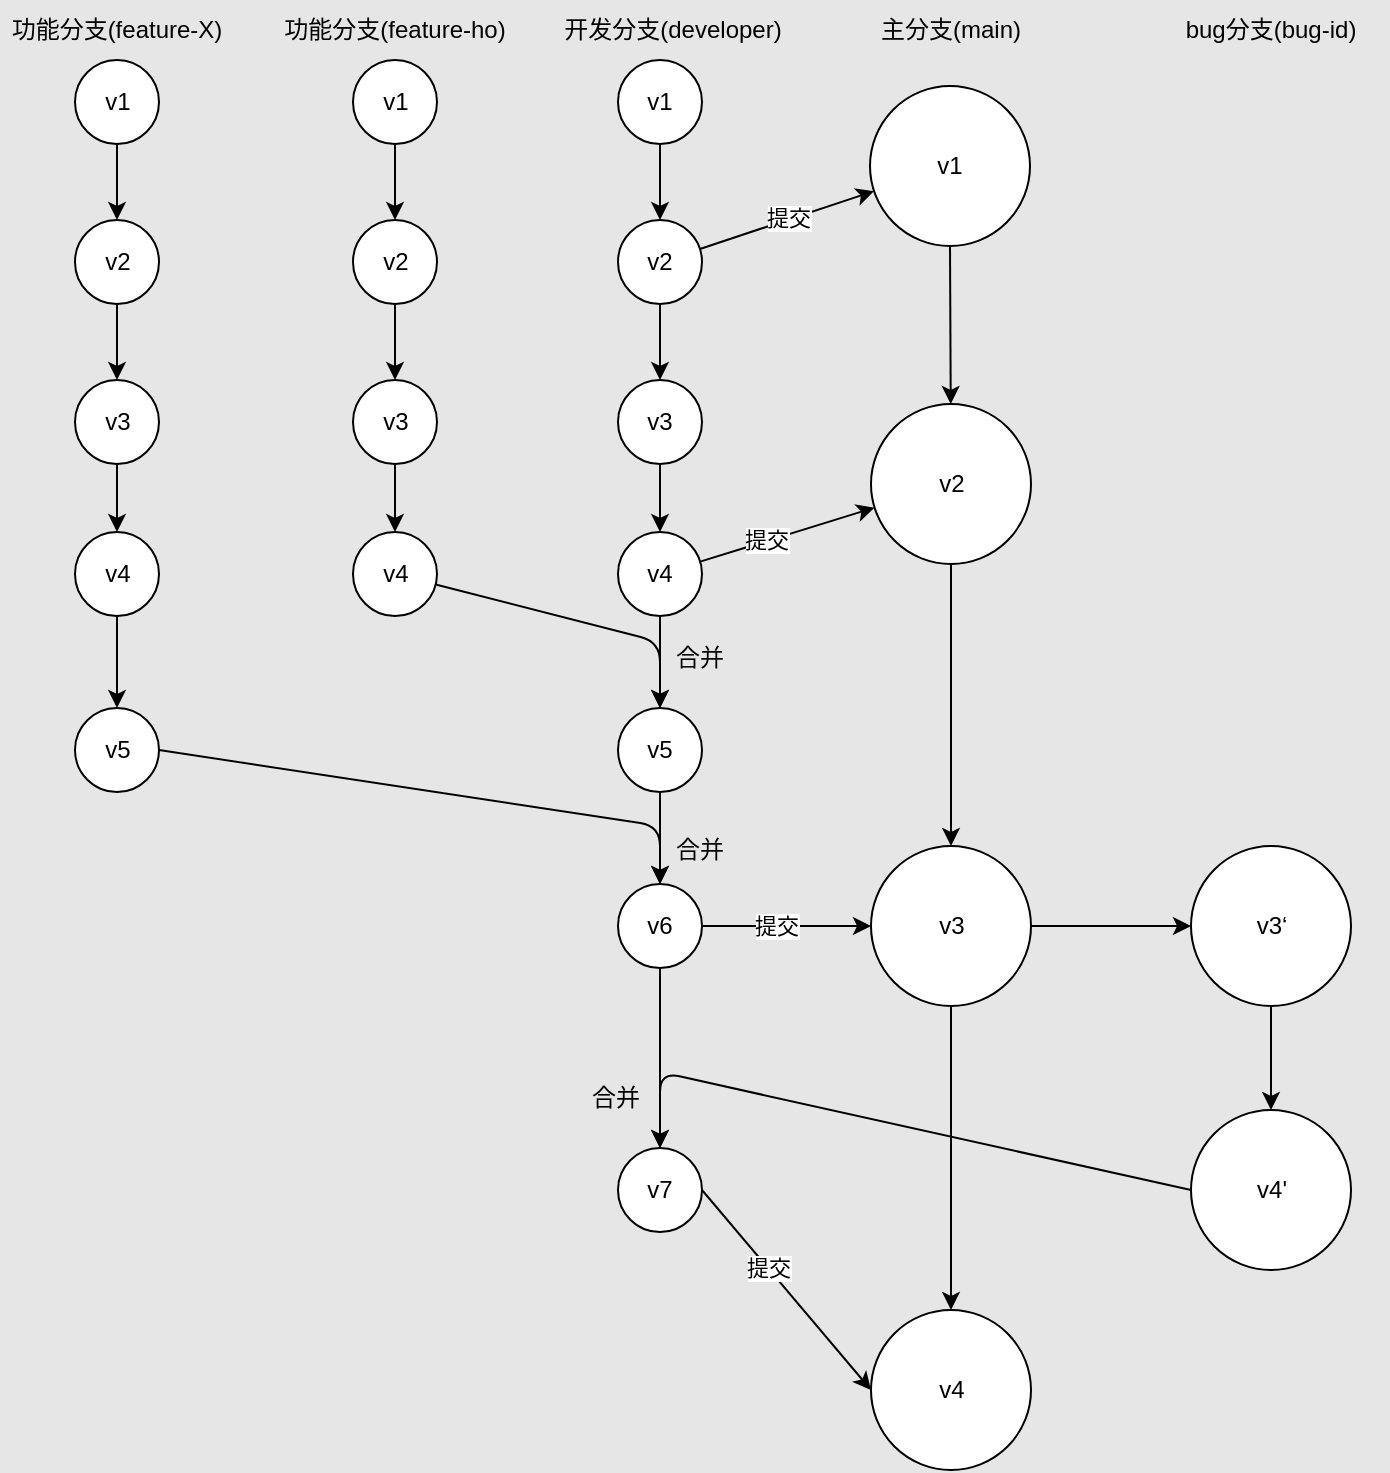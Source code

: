 <mxfile>
    <diagram id="3e0lUq7HYobwhSBpOyCd" name="Page-1">
        <mxGraphModel dx="2142" dy="851" grid="0" gridSize="10" guides="1" tooltips="1" connect="1" arrows="1" fold="1" page="1" pageScale="1" pageWidth="850" pageHeight="1100" background="#E6E6E6" math="0" shadow="0">
            <root>
                <mxCell id="0"/>
                <mxCell id="1" parent="0"/>
                <mxCell id="9" value="" style="edgeStyle=none;html=1;" edge="1" parent="1" source="2" target="8">
                    <mxGeometry relative="1" as="geometry"/>
                </mxCell>
                <mxCell id="2" value="v1" style="ellipse;whiteSpace=wrap;html=1;aspect=fixed;" vertex="1" parent="1">
                    <mxGeometry x="385" y="65" width="80" height="80" as="geometry"/>
                </mxCell>
                <mxCell id="3" value="主分支(main)" style="text;html=1;align=center;verticalAlign=middle;whiteSpace=wrap;rounded=0;" vertex="1" parent="1">
                    <mxGeometry x="367" y="22" width="117" height="30" as="geometry"/>
                </mxCell>
                <mxCell id="4" value="开发分支(developer)" style="text;html=1;align=center;verticalAlign=middle;whiteSpace=wrap;rounded=0;" vertex="1" parent="1">
                    <mxGeometry x="228" y="22" width="117" height="30" as="geometry"/>
                </mxCell>
                <mxCell id="5" value="功能分支(feature-ho)" style="text;html=1;align=center;verticalAlign=middle;whiteSpace=wrap;rounded=0;" vertex="1" parent="1">
                    <mxGeometry x="89" y="22" width="117" height="30" as="geometry"/>
                </mxCell>
                <mxCell id="6" value="功能分支(feature-X)" style="text;html=1;align=center;verticalAlign=middle;whiteSpace=wrap;rounded=0;" vertex="1" parent="1">
                    <mxGeometry x="-50" y="22" width="117" height="30" as="geometry"/>
                </mxCell>
                <mxCell id="7" value="bug分支(bug-id)" style="text;html=1;align=center;verticalAlign=middle;whiteSpace=wrap;rounded=0;" vertex="1" parent="1">
                    <mxGeometry x="527" y="22" width="117" height="30" as="geometry"/>
                </mxCell>
                <mxCell id="42" value="" style="edgeStyle=none;html=1;" edge="1" parent="1" source="8" target="41">
                    <mxGeometry relative="1" as="geometry"/>
                </mxCell>
                <mxCell id="8" value="v2" style="ellipse;whiteSpace=wrap;html=1;aspect=fixed;" vertex="1" parent="1">
                    <mxGeometry x="385.5" y="224" width="80" height="80" as="geometry"/>
                </mxCell>
                <mxCell id="12" value="" style="edgeStyle=none;html=1;" edge="1" parent="1" source="10" target="11">
                    <mxGeometry relative="1" as="geometry"/>
                </mxCell>
                <mxCell id="10" value="v1" style="ellipse;whiteSpace=wrap;html=1;aspect=fixed;" vertex="1" parent="1">
                    <mxGeometry x="259" y="52" width="42" height="42" as="geometry"/>
                </mxCell>
                <mxCell id="13" value="" style="edgeStyle=none;html=1;" edge="1" parent="1" source="11" target="2">
                    <mxGeometry relative="1" as="geometry"/>
                </mxCell>
                <mxCell id="57" value="提交" style="edgeLabel;html=1;align=center;verticalAlign=middle;resizable=0;points=[];" vertex="1" connectable="0" parent="13">
                    <mxGeometry x="0.008" y="1" relative="1" as="geometry">
                        <mxPoint as="offset"/>
                    </mxGeometry>
                </mxCell>
                <mxCell id="15" value="" style="edgeStyle=none;html=1;" edge="1" parent="1" source="11" target="14">
                    <mxGeometry relative="1" as="geometry"/>
                </mxCell>
                <mxCell id="11" value="v2" style="ellipse;whiteSpace=wrap;html=1;aspect=fixed;" vertex="1" parent="1">
                    <mxGeometry x="259" y="132" width="42" height="42" as="geometry"/>
                </mxCell>
                <mxCell id="17" value="" style="edgeStyle=none;html=1;" edge="1" parent="1" source="14" target="16">
                    <mxGeometry relative="1" as="geometry"/>
                </mxCell>
                <mxCell id="14" value="v3" style="ellipse;whiteSpace=wrap;html=1;aspect=fixed;" vertex="1" parent="1">
                    <mxGeometry x="259" y="212" width="42" height="42" as="geometry"/>
                </mxCell>
                <mxCell id="18" value="" style="edgeStyle=none;html=1;" edge="1" parent="1" source="16" target="8">
                    <mxGeometry relative="1" as="geometry"/>
                </mxCell>
                <mxCell id="58" value="提交" style="edgeLabel;html=1;align=center;verticalAlign=middle;resizable=0;points=[];" vertex="1" connectable="0" parent="18">
                    <mxGeometry x="-0.23" y="1" relative="1" as="geometry">
                        <mxPoint as="offset"/>
                    </mxGeometry>
                </mxCell>
                <mxCell id="34" value="" style="edgeStyle=none;html=1;" edge="1" parent="1" source="16" target="33">
                    <mxGeometry relative="1" as="geometry"/>
                </mxCell>
                <mxCell id="16" value="v4" style="ellipse;whiteSpace=wrap;html=1;aspect=fixed;" vertex="1" parent="1">
                    <mxGeometry x="259" y="288" width="42" height="42" as="geometry"/>
                </mxCell>
                <mxCell id="19" value="" style="edgeStyle=none;html=1;" edge="1" parent="1" source="20" target="22">
                    <mxGeometry relative="1" as="geometry"/>
                </mxCell>
                <mxCell id="20" value="v1" style="ellipse;whiteSpace=wrap;html=1;aspect=fixed;" vertex="1" parent="1">
                    <mxGeometry x="126.5" y="52" width="42" height="42" as="geometry"/>
                </mxCell>
                <mxCell id="21" value="" style="edgeStyle=none;html=1;" edge="1" parent="1" source="22" target="24">
                    <mxGeometry relative="1" as="geometry"/>
                </mxCell>
                <mxCell id="22" value="v2" style="ellipse;whiteSpace=wrap;html=1;aspect=fixed;" vertex="1" parent="1">
                    <mxGeometry x="126.5" y="132" width="42" height="42" as="geometry"/>
                </mxCell>
                <mxCell id="23" value="" style="edgeStyle=none;html=1;" edge="1" parent="1" source="24" target="25">
                    <mxGeometry relative="1" as="geometry"/>
                </mxCell>
                <mxCell id="24" value="v3" style="ellipse;whiteSpace=wrap;html=1;aspect=fixed;" vertex="1" parent="1">
                    <mxGeometry x="126.5" y="212" width="42" height="42" as="geometry"/>
                </mxCell>
                <mxCell id="35" value="" style="edgeStyle=none;html=1;entryX=0.5;entryY=0;entryDx=0;entryDy=0;" edge="1" parent="1" source="25" target="33">
                    <mxGeometry relative="1" as="geometry">
                        <Array as="points">
                            <mxPoint x="280" y="343"/>
                        </Array>
                    </mxGeometry>
                </mxCell>
                <mxCell id="25" value="v4" style="ellipse;whiteSpace=wrap;html=1;aspect=fixed;" vertex="1" parent="1">
                    <mxGeometry x="126.5" y="288" width="42" height="42" as="geometry"/>
                </mxCell>
                <mxCell id="26" value="" style="edgeStyle=none;html=1;" edge="1" parent="1" source="27" target="29">
                    <mxGeometry relative="1" as="geometry"/>
                </mxCell>
                <mxCell id="27" value="v1" style="ellipse;whiteSpace=wrap;html=1;aspect=fixed;" vertex="1" parent="1">
                    <mxGeometry x="-12.5" y="52" width="42" height="42" as="geometry"/>
                </mxCell>
                <mxCell id="28" value="" style="edgeStyle=none;html=1;" edge="1" parent="1" source="29" target="31">
                    <mxGeometry relative="1" as="geometry"/>
                </mxCell>
                <mxCell id="29" value="v2" style="ellipse;whiteSpace=wrap;html=1;aspect=fixed;" vertex="1" parent="1">
                    <mxGeometry x="-12.5" y="132" width="42" height="42" as="geometry"/>
                </mxCell>
                <mxCell id="30" value="" style="edgeStyle=none;html=1;" edge="1" parent="1" source="31" target="32">
                    <mxGeometry relative="1" as="geometry"/>
                </mxCell>
                <mxCell id="31" value="v3" style="ellipse;whiteSpace=wrap;html=1;aspect=fixed;" vertex="1" parent="1">
                    <mxGeometry x="-12.5" y="212" width="42" height="42" as="geometry"/>
                </mxCell>
                <mxCell id="37" value="" style="edgeStyle=none;html=1;" edge="1" parent="1" source="32" target="36">
                    <mxGeometry relative="1" as="geometry"/>
                </mxCell>
                <mxCell id="32" value="v4" style="ellipse;whiteSpace=wrap;html=1;aspect=fixed;" vertex="1" parent="1">
                    <mxGeometry x="-12.5" y="288" width="42" height="42" as="geometry"/>
                </mxCell>
                <mxCell id="39" value="" style="edgeStyle=none;html=1;" edge="1" parent="1" source="33" target="38">
                    <mxGeometry relative="1" as="geometry"/>
                </mxCell>
                <mxCell id="33" value="v5" style="ellipse;whiteSpace=wrap;html=1;aspect=fixed;" vertex="1" parent="1">
                    <mxGeometry x="259" y="376" width="42" height="42" as="geometry"/>
                </mxCell>
                <mxCell id="36" value="v5" style="ellipse;whiteSpace=wrap;html=1;aspect=fixed;" vertex="1" parent="1">
                    <mxGeometry x="-12.5" y="376" width="42" height="42" as="geometry"/>
                </mxCell>
                <mxCell id="43" value="" style="edgeStyle=none;html=1;" edge="1" parent="1" source="38" target="41">
                    <mxGeometry relative="1" as="geometry"/>
                </mxCell>
                <mxCell id="59" value="提交" style="edgeLabel;html=1;align=center;verticalAlign=middle;resizable=0;points=[];" vertex="1" connectable="0" parent="43">
                    <mxGeometry x="-0.139" relative="1" as="geometry">
                        <mxPoint as="offset"/>
                    </mxGeometry>
                </mxCell>
                <mxCell id="51" value="" style="edgeStyle=none;html=1;" edge="1" parent="1" source="38" target="50">
                    <mxGeometry relative="1" as="geometry"/>
                </mxCell>
                <mxCell id="38" value="v6" style="ellipse;whiteSpace=wrap;html=1;aspect=fixed;" vertex="1" parent="1">
                    <mxGeometry x="259" y="464" width="42" height="42" as="geometry"/>
                </mxCell>
                <mxCell id="40" value="" style="endArrow=classic;html=1;exitX=1;exitY=0.5;exitDx=0;exitDy=0;entryX=0.5;entryY=0;entryDx=0;entryDy=0;" edge="1" parent="1" source="36" target="38">
                    <mxGeometry width="50" height="50" relative="1" as="geometry">
                        <mxPoint x="63" y="444" as="sourcePoint"/>
                        <mxPoint x="113" y="394" as="targetPoint"/>
                        <Array as="points">
                            <mxPoint x="280" y="435"/>
                        </Array>
                    </mxGeometry>
                </mxCell>
                <mxCell id="47" value="" style="edgeStyle=none;html=1;" edge="1" parent="1" source="41" target="46">
                    <mxGeometry relative="1" as="geometry"/>
                </mxCell>
                <mxCell id="55" value="" style="edgeStyle=none;html=1;" edge="1" parent="1" source="41" target="54">
                    <mxGeometry relative="1" as="geometry"/>
                </mxCell>
                <mxCell id="41" value="v3" style="ellipse;whiteSpace=wrap;html=1;aspect=fixed;" vertex="1" parent="1">
                    <mxGeometry x="385.5" y="445" width="80" height="80" as="geometry"/>
                </mxCell>
                <mxCell id="44" value="合并" style="text;html=1;align=center;verticalAlign=middle;whiteSpace=wrap;rounded=0;" vertex="1" parent="1">
                    <mxGeometry x="270" y="336" width="60" height="30" as="geometry"/>
                </mxCell>
                <mxCell id="45" value="合并" style="text;html=1;align=center;verticalAlign=middle;whiteSpace=wrap;rounded=0;" vertex="1" parent="1">
                    <mxGeometry x="270" y="432" width="60" height="30" as="geometry"/>
                </mxCell>
                <mxCell id="49" value="" style="edgeStyle=none;html=1;" edge="1" parent="1" source="46" target="48">
                    <mxGeometry relative="1" as="geometry"/>
                </mxCell>
                <mxCell id="46" value="v3‘" style="ellipse;whiteSpace=wrap;html=1;aspect=fixed;" vertex="1" parent="1">
                    <mxGeometry x="545.5" y="445" width="80" height="80" as="geometry"/>
                </mxCell>
                <mxCell id="48" value="v4&#39;" style="ellipse;whiteSpace=wrap;html=1;aspect=fixed;" vertex="1" parent="1">
                    <mxGeometry x="545.5" y="577" width="80" height="80" as="geometry"/>
                </mxCell>
                <mxCell id="50" value="v7" style="ellipse;whiteSpace=wrap;html=1;aspect=fixed;" vertex="1" parent="1">
                    <mxGeometry x="259" y="596" width="42" height="42" as="geometry"/>
                </mxCell>
                <mxCell id="52" value="" style="endArrow=classic;html=1;exitX=0;exitY=0.5;exitDx=0;exitDy=0;entryX=0.5;entryY=0;entryDx=0;entryDy=0;" edge="1" parent="1" source="48" target="50">
                    <mxGeometry width="50" height="50" relative="1" as="geometry">
                        <mxPoint x="431" y="639" as="sourcePoint"/>
                        <mxPoint x="481" y="589" as="targetPoint"/>
                        <Array as="points">
                            <mxPoint x="280" y="558"/>
                        </Array>
                    </mxGeometry>
                </mxCell>
                <mxCell id="53" value="合并" style="text;html=1;align=center;verticalAlign=middle;whiteSpace=wrap;rounded=0;" vertex="1" parent="1">
                    <mxGeometry x="228" y="556" width="60" height="30" as="geometry"/>
                </mxCell>
                <mxCell id="54" value="v4" style="ellipse;whiteSpace=wrap;html=1;aspect=fixed;" vertex="1" parent="1">
                    <mxGeometry x="385.5" y="677" width="80" height="80" as="geometry"/>
                </mxCell>
                <mxCell id="56" value="" style="endArrow=classic;html=1;exitX=1;exitY=0.5;exitDx=0;exitDy=0;entryX=0;entryY=0.5;entryDx=0;entryDy=0;" edge="1" parent="1" source="50" target="54">
                    <mxGeometry width="50" height="50" relative="1" as="geometry">
                        <mxPoint x="319" y="710" as="sourcePoint"/>
                        <mxPoint x="369" y="660" as="targetPoint"/>
                    </mxGeometry>
                </mxCell>
                <mxCell id="60" value="提交" style="edgeLabel;html=1;align=center;verticalAlign=middle;resizable=0;points=[];" vertex="1" connectable="0" parent="56">
                    <mxGeometry x="-0.23" relative="1" as="geometry">
                        <mxPoint as="offset"/>
                    </mxGeometry>
                </mxCell>
            </root>
        </mxGraphModel>
    </diagram>
</mxfile>